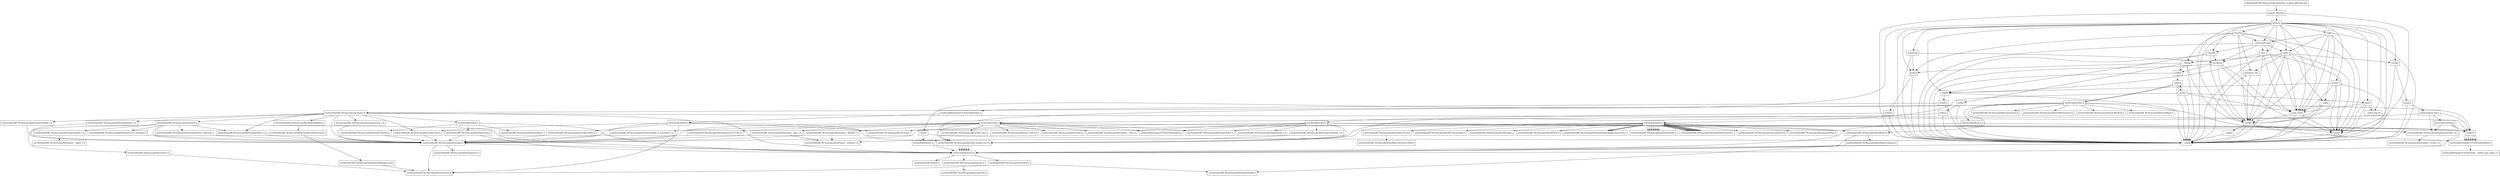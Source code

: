 digraph "dependencies" {
  header_1 [ shape="box", label="scoped_allocator"];
  header_0 [ shape="box", label="tmp/tmpw8iwRO.libcxx.header.deps/test_scoped_allocator.cpp"];
  header_2 [ shape="box", label="__config"];
  header_3 [ shape="box", label="usr/include/features.h"];
  header_4 [ shape="box", label="usr/include/stdc-predef.h"];
  header_5 [ shape="box", label="usr/include/x86_64-linux-gnu/sys/cdefs.h"];
  header_6 [ shape="box", label="usr/include/x86_64-linux-gnu/bits/wordsize.h"];
  header_7 [ shape="box", label="usr/include/x86_64-linux-gnu/bits/long-double.h"];
  header_8 [ shape="box", label="usr/include/x86_64-linux-gnu/gnu/stubs.h"];
  header_9 [ shape="box", label="usr/include/x86_64-linux-gnu/gnu/stubs-64.h"];
  header_11 [ shape="box", label="memory"];
  header_12 [ shape="box", label="type_traits"];
  header_13 [ shape="box", label="cstddef"];
  header_14 [ shape="box", label="version"];
  header_15 [ shape="box", label="usr/local/lib/clang/10.0.0/include/stddef.h"];
  header_16 [ shape="box", label="usr/local/lib/clang/10.0.0/include/__stddef_max_align_t.h"];
  header_17 [ shape="box", label="__nullptr"];
  header_18 [ shape="box", label="typeinfo"];
  header_19 [ shape="box", label="exception"];
  header_20 [ shape="box", label="cstdlib"];
  header_21 [ shape="box", label="stdlib.h"];
  header_22 [ shape="box", label="usr/include/stdlib.h"];
  header_23 [ shape="box", label="usr/include/x86_64-linux-gnu/bits/libc-header-start.h"];
  header_24 [ shape="box", label="stddef.h"];
  header_25 [ shape="box", label="usr/include/x86_64-linux-gnu/bits/waitflags.h"];
  header_26 [ shape="box", label="usr/include/x86_64-linux-gnu/bits/waitstatus.h"];
  header_27 [ shape="box", label="usr/include/x86_64-linux-gnu/bits/floatn.h"];
  header_28 [ shape="box", label="usr/include/x86_64-linux-gnu/bits/floatn-common.h"];
  header_29 [ shape="box", label="usr/include/x86_64-linux-gnu/bits/types/locale_t.h"];
  header_30 [ shape="box", label="usr/include/x86_64-linux-gnu/bits/types/__locale_t.h"];
  header_31 [ shape="box", label="usr/include/x86_64-linux-gnu/sys/types.h"];
  header_32 [ shape="box", label="usr/include/x86_64-linux-gnu/bits/types.h"];
  header_33 [ shape="box", label="usr/include/x86_64-linux-gnu/bits/typesizes.h"];
  header_34 [ shape="box", label="usr/include/x86_64-linux-gnu/bits/types/clock_t.h"];
  header_35 [ shape="box", label="usr/include/x86_64-linux-gnu/bits/types/clockid_t.h"];
  header_36 [ shape="box", label="usr/include/x86_64-linux-gnu/bits/types/time_t.h"];
  header_37 [ shape="box", label="usr/include/x86_64-linux-gnu/bits/types/timer_t.h"];
  header_38 [ shape="box", label="usr/include/x86_64-linux-gnu/bits/stdint-intn.h"];
  header_39 [ shape="box", label="usr/include/endian.h"];
  header_40 [ shape="box", label="usr/include/x86_64-linux-gnu/bits/endian.h"];
  header_41 [ shape="box", label="usr/include/x86_64-linux-gnu/bits/byteswap.h"];
  header_42 [ shape="box", label="usr/include/x86_64-linux-gnu/bits/uintn-identity.h"];
  header_43 [ shape="box", label="usr/include/x86_64-linux-gnu/sys/select.h"];
  header_44 [ shape="box", label="usr/include/x86_64-linux-gnu/bits/select.h"];
  header_45 [ shape="box", label="usr/include/x86_64-linux-gnu/bits/types/sigset_t.h"];
  header_46 [ shape="box", label="usr/include/x86_64-linux-gnu/bits/types/__sigset_t.h"];
  header_47 [ shape="box", label="usr/include/x86_64-linux-gnu/bits/types/struct_timeval.h"];
  header_48 [ shape="box", label="usr/include/x86_64-linux-gnu/bits/types/struct_timespec.h"];
  header_49 [ shape="box", label="usr/include/x86_64-linux-gnu/bits/pthreadtypes.h"];
  header_50 [ shape="box", label="usr/include/x86_64-linux-gnu/bits/thread-shared-types.h"];
  header_51 [ shape="box", label="usr/include/x86_64-linux-gnu/bits/pthreadtypes-arch.h"];
  header_52 [ shape="box", label="usr/include/alloca.h"];
  header_53 [ shape="box", label="usr/include/x86_64-linux-gnu/bits/stdlib-bsearch.h"];
  header_54 [ shape="box", label="usr/include/x86_64-linux-gnu/bits/stdlib-float.h"];
  header_55 [ shape="box", label="math.h"];
  header_56 [ shape="box", label="usr/include/math.h"];
  header_57 [ shape="box", label="usr/include/x86_64-linux-gnu/bits/math-vector.h"];
  header_58 [ shape="box", label="usr/include/x86_64-linux-gnu/bits/libm-simd-decl-stubs.h"];
  header_59 [ shape="box", label="usr/include/x86_64-linux-gnu/bits/flt-eval-method.h"];
  header_60 [ shape="box", label="usr/include/x86_64-linux-gnu/bits/fp-logb.h"];
  header_61 [ shape="box", label="usr/include/x86_64-linux-gnu/bits/fp-fast.h"];
  header_62 [ shape="box", label="usr/include/x86_64-linux-gnu/bits/mathcalls-helper-functions.h"];
  header_63 [ shape="box", label="usr/include/x86_64-linux-gnu/bits/mathcalls.h"];
  header_64 [ shape="box", label="usr/include/x86_64-linux-gnu/bits/mathcalls-narrow.h"];
  header_65 [ shape="box", label="usr/include/x86_64-linux-gnu/bits/iscanonical.h"];
  header_66 [ shape="box", label="usr/include/x86_64-linux-gnu/bits/mathinline.h"];
  header_67 [ shape="box", label="limits"];
  header_68 [ shape="box", label="__undef_macros"];
  header_69 [ shape="box", label="cstdint"];
  header_70 [ shape="box", label="stdint.h"];
  header_71 [ shape="box", label="usr/local/lib/clang/10.0.0/include/stdint.h"];
  header_72 [ shape="box", label="usr/include/stdint.h"];
  header_73 [ shape="box", label="usr/include/x86_64-linux-gnu/bits/wchar.h"];
  header_74 [ shape="box", label="usr/include/x86_64-linux-gnu/bits/stdint-uintn.h"];
  header_75 [ shape="box", label="new"];
  header_76 [ shape="box", label="utility"];
  header_77 [ shape="box", label="__tuple"];
  header_78 [ shape="box", label="initializer_list"];
  header_79 [ shape="box", label="cstring"];
  header_80 [ shape="box", label="string.h"];
  header_81 [ shape="box", label="usr/include/string.h"];
  header_82 [ shape="box", label="usr/include/strings.h"];
  header_83 [ shape="box", label="__debug"];
  header_84 [ shape="box", label="iosfwd"];
  header_85 [ shape="box", label="wchar.h"];
  header_86 [ shape="box", label="usr/include/wchar.h"];
  header_87 [ shape="box", label="usr/local/lib/clang/10.0.0/include/stdarg.h"];
  header_88 [ shape="box", label="usr/include/x86_64-linux-gnu/bits/types/wint_t.h"];
  header_89 [ shape="box", label="usr/include/x86_64-linux-gnu/bits/types/mbstate_t.h"];
  header_90 [ shape="box", label="usr/include/x86_64-linux-gnu/bits/types/__mbstate_t.h"];
  header_91 [ shape="box", label="usr/include/x86_64-linux-gnu/bits/types/__FILE.h"];
  header_92 [ shape="box", label="usr/include/x86_64-linux-gnu/bits/types/FILE.h"];
  header_93 [ shape="box", label="cstdio"];
  header_94 [ shape="box", label="stdio.h"];
  header_95 [ shape="box", label="usr/include/stdio.h"];
  header_96 [ shape="box", label="usr/include/x86_64-linux-gnu/bits/types/__fpos_t.h"];
  header_97 [ shape="box", label="usr/include/x86_64-linux-gnu/bits/types/__fpos64_t.h"];
  header_98 [ shape="box", label="usr/include/x86_64-linux-gnu/bits/types/struct_FILE.h"];
  header_99 [ shape="box", label="usr/include/x86_64-linux-gnu/bits/types/cookie_io_functions_t.h"];
  header_100 [ shape="box", label="usr/include/x86_64-linux-gnu/bits/stdio_lim.h"];
  header_101 [ shape="box", label="usr/include/x86_64-linux-gnu/bits/sys_errlist.h"];
  header_102 [ shape="box", label="usr/include/x86_64-linux-gnu/bits/stdio.h"];
  header_103 [ shape="box", label="iterator"];
  header_104 [ shape="box", label="__functional_base"];
  header_105 [ shape="box", label="tuple"];
  header_106 [ shape="box", label="stdexcept"];
  header_107 [ shape="box", label="cassert"];
  header_108 [ shape="box", label="usr/include/assert.h"];
  header_109 [ shape="box", label="atomic"];
  header_42 -> header_32;
  header_80 -> header_2;
  header_80 -> header_81;
  header_93 -> header_2;
  header_93 -> header_94;
  header_69 -> header_2;
  header_69 -> header_70;
  header_11 -> header_2;
  header_11 -> header_12;
  header_11 -> header_18;
  header_11 -> header_13;
  header_11 -> header_69;
  header_11 -> header_75;
  header_11 -> header_76;
  header_11 -> header_67;
  header_11 -> header_103;
  header_11 -> header_104;
  header_11 -> header_84;
  header_11 -> header_105;
  header_11 -> header_106;
  header_11 -> header_79;
  header_11 -> header_107;
  header_11 -> header_109;
  header_11 -> header_14;
  header_11 -> header_68;
  header_29 -> header_30;
  header_50 -> header_51;
  header_5 -> header_6;
  header_5 -> header_7;
  header_24 -> header_15;
  header_24 -> header_15;
  header_24 -> header_15;
  header_24 -> header_15;
  header_24 -> header_15;
  header_24 -> header_15;
  header_24 -> header_15;
  header_70 -> header_2;
  header_70 -> header_71;
  header_98 -> header_32;
  header_67 -> header_2;
  header_67 -> header_12;
  header_67 -> header_68;
  header_67 -> header_14;
  header_74 -> header_32;
  header_22 -> header_23;
  header_22 -> header_24;
  header_22 -> header_25;
  header_22 -> header_26;
  header_22 -> header_27;
  header_22 -> header_29;
  header_22 -> header_31;
  header_22 -> header_52;
  header_22 -> header_53;
  header_22 -> header_54;
  header_21 -> header_2;
  header_21 -> header_22;
  header_21 -> header_55;
  header_21 -> header_22;
  header_31 -> header_3;
  header_31 -> header_32;
  header_31 -> header_34;
  header_31 -> header_35;
  header_31 -> header_36;
  header_31 -> header_37;
  header_31 -> header_24;
  header_31 -> header_38;
  header_31 -> header_39;
  header_31 -> header_43;
  header_31 -> header_49;
  header_34 -> header_32;
  header_2 -> header_3;
  header_105 -> header_2;
  header_105 -> header_77;
  header_105 -> header_13;
  header_105 -> header_12;
  header_105 -> header_104;
  header_105 -> header_76;
  header_105 -> header_14;
  header_43 -> header_3;
  header_43 -> header_32;
  header_43 -> header_44;
  header_43 -> header_45;
  header_43 -> header_36;
  header_43 -> header_47;
  header_43 -> header_48;
  header_35 -> header_32;
  header_72 -> header_23;
  header_72 -> header_32;
  header_72 -> header_73;
  header_72 -> header_6;
  header_72 -> header_38;
  header_72 -> header_74;
  header_8 -> header_9;
  header_38 -> header_32;
  header_103 -> header_2;
  header_103 -> header_84;
  header_103 -> header_104;
  header_103 -> header_12;
  header_103 -> header_13;
  header_103 -> header_78;
  header_103 -> header_14;
  header_103 -> header_83;
  header_106 -> header_2;
  header_106 -> header_19;
  header_106 -> header_84;
  header_71 -> header_72;
  header_3 -> header_4;
  header_3 -> header_5;
  header_3 -> header_8;
  header_19 -> header_2;
  header_19 -> header_13;
  header_19 -> header_20;
  header_19 -> header_12;
  header_19 -> header_14;
  header_104 -> header_2;
  header_104 -> header_12;
  header_104 -> header_18;
  header_104 -> header_19;
  header_104 -> header_75;
  header_104 -> header_76;
  header_17 -> header_2;
  header_0 -> header_1;
  header_36 -> header_32;
  header_55 -> header_2;
  header_55 -> header_21;
  header_55 -> header_56;
  header_55 -> header_12;
  header_55 -> header_67;
  header_78 -> header_2;
  header_78 -> header_13;
  header_1 -> header_2;
  header_1 -> header_11;
  header_1 -> header_14;
  header_48 -> header_32;
  header_85 -> header_2;
  header_85 -> header_86;
  header_89 -> header_90;
  header_20 -> header_2;
  header_20 -> header_21;
  header_109 -> header_2;
  header_109 -> header_13;
  header_109 -> header_69;
  header_109 -> header_12;
  header_109 -> header_14;
  header_94 -> header_2;
  header_94 -> header_95;
  header_37 -> header_32;
  header_107 -> header_2;
  header_107 -> header_108;
  header_95 -> header_23;
  header_95 -> header_24;
  header_95 -> header_87;
  header_95 -> header_32;
  header_95 -> header_96;
  header_95 -> header_97;
  header_95 -> header_91;
  header_95 -> header_92;
  header_95 -> header_98;
  header_95 -> header_99;
  header_95 -> header_100;
  header_95 -> header_101;
  header_95 -> header_102;
  header_81 -> header_23;
  header_81 -> header_24;
  header_81 -> header_29;
  header_81 -> header_82;
  header_14 -> header_2;
  header_79 -> header_2;
  header_79 -> header_80;
  header_108 -> header_3;
  header_13 -> header_2;
  header_13 -> header_14;
  header_13 -> header_15;
  header_13 -> header_17;
  header_15 -> header_16;
  header_39 -> header_3;
  header_39 -> header_40;
  header_39 -> header_41;
  header_39 -> header_42;
  header_28 -> header_3;
  header_28 -> header_7;
  header_51 -> header_6;
  header_41 -> header_3;
  header_41 -> header_32;
  header_47 -> header_32;
  header_56 -> header_23;
  header_56 -> header_32;
  header_56 -> header_57;
  header_56 -> header_27;
  header_56 -> header_59;
  header_56 -> header_60;
  header_56 -> header_61;
  header_56 -> header_62;
  header_56 -> header_63;
  header_56 -> header_62;
  header_56 -> header_63;
  header_56 -> header_62;
  header_56 -> header_63;
  header_56 -> header_63;
  header_56 -> header_63;
  header_56 -> header_63;
  header_56 -> header_63;
  header_56 -> header_64;
  header_56 -> header_64;
  header_56 -> header_64;
  header_56 -> header_64;
  header_56 -> header_64;
  header_56 -> header_64;
  header_56 -> header_64;
  header_56 -> header_64;
  header_56 -> header_64;
  header_56 -> header_65;
  header_56 -> header_66;
  header_83 -> header_2;
  header_83 -> header_84;
  header_83 -> header_20;
  header_83 -> header_93;
  header_83 -> header_13;
  header_86 -> header_23;
  header_86 -> header_27;
  header_86 -> header_24;
  header_86 -> header_87;
  header_86 -> header_73;
  header_86 -> header_88;
  header_86 -> header_89;
  header_86 -> header_91;
  header_86 -> header_92;
  header_86 -> header_29;
  header_49 -> header_50;
  header_45 -> header_46;
  header_27 -> header_3;
  header_27 -> header_28;
  header_99 -> header_32;
  header_12 -> header_2;
  header_12 -> header_13;
  header_12 -> header_14;
  header_18 -> header_2;
  header_18 -> header_19;
  header_18 -> header_13;
  header_18 -> header_69;
  header_44 -> header_6;
  header_77 -> header_2;
  header_77 -> header_13;
  header_77 -> header_12;
  header_84 -> header_2;
  header_84 -> header_85;
  header_23 -> header_3;
  header_23 -> header_3;
  header_23 -> header_3;
  header_23 -> header_3;
  header_23 -> header_3;
  header_23 -> header_3;
  header_76 -> header_2;
  header_76 -> header_77;
  header_76 -> header_12;
  header_76 -> header_78;
  header_76 -> header_13;
  header_76 -> header_79;
  header_76 -> header_69;
  header_76 -> header_14;
  header_76 -> header_83;
  header_97 -> header_32;
  header_97 -> header_90;
  header_82 -> header_3;
  header_82 -> header_24;
  header_82 -> header_29;
  header_75 -> header_2;
  header_75 -> header_19;
  header_75 -> header_12;
  header_75 -> header_13;
  header_75 -> header_14;
  header_96 -> header_32;
  header_96 -> header_90;
  header_52 -> header_3;
  header_52 -> header_24;
  header_32 -> header_3;
  header_32 -> header_6;
  header_32 -> header_33;
  header_57 -> header_58;
}
